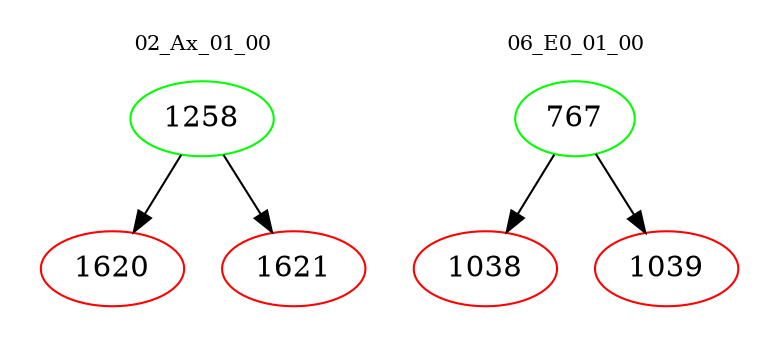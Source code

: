 digraph{
subgraph cluster_0 {
color = white
label = "02_Ax_01_00";
fontsize=10;
T0_1258 [label="1258", color="green"]
T0_1258 -> T0_1620 [color="black"]
T0_1620 [label="1620", color="red"]
T0_1258 -> T0_1621 [color="black"]
T0_1621 [label="1621", color="red"]
}
subgraph cluster_1 {
color = white
label = "06_E0_01_00";
fontsize=10;
T1_767 [label="767", color="green"]
T1_767 -> T1_1038 [color="black"]
T1_1038 [label="1038", color="red"]
T1_767 -> T1_1039 [color="black"]
T1_1039 [label="1039", color="red"]
}
}
